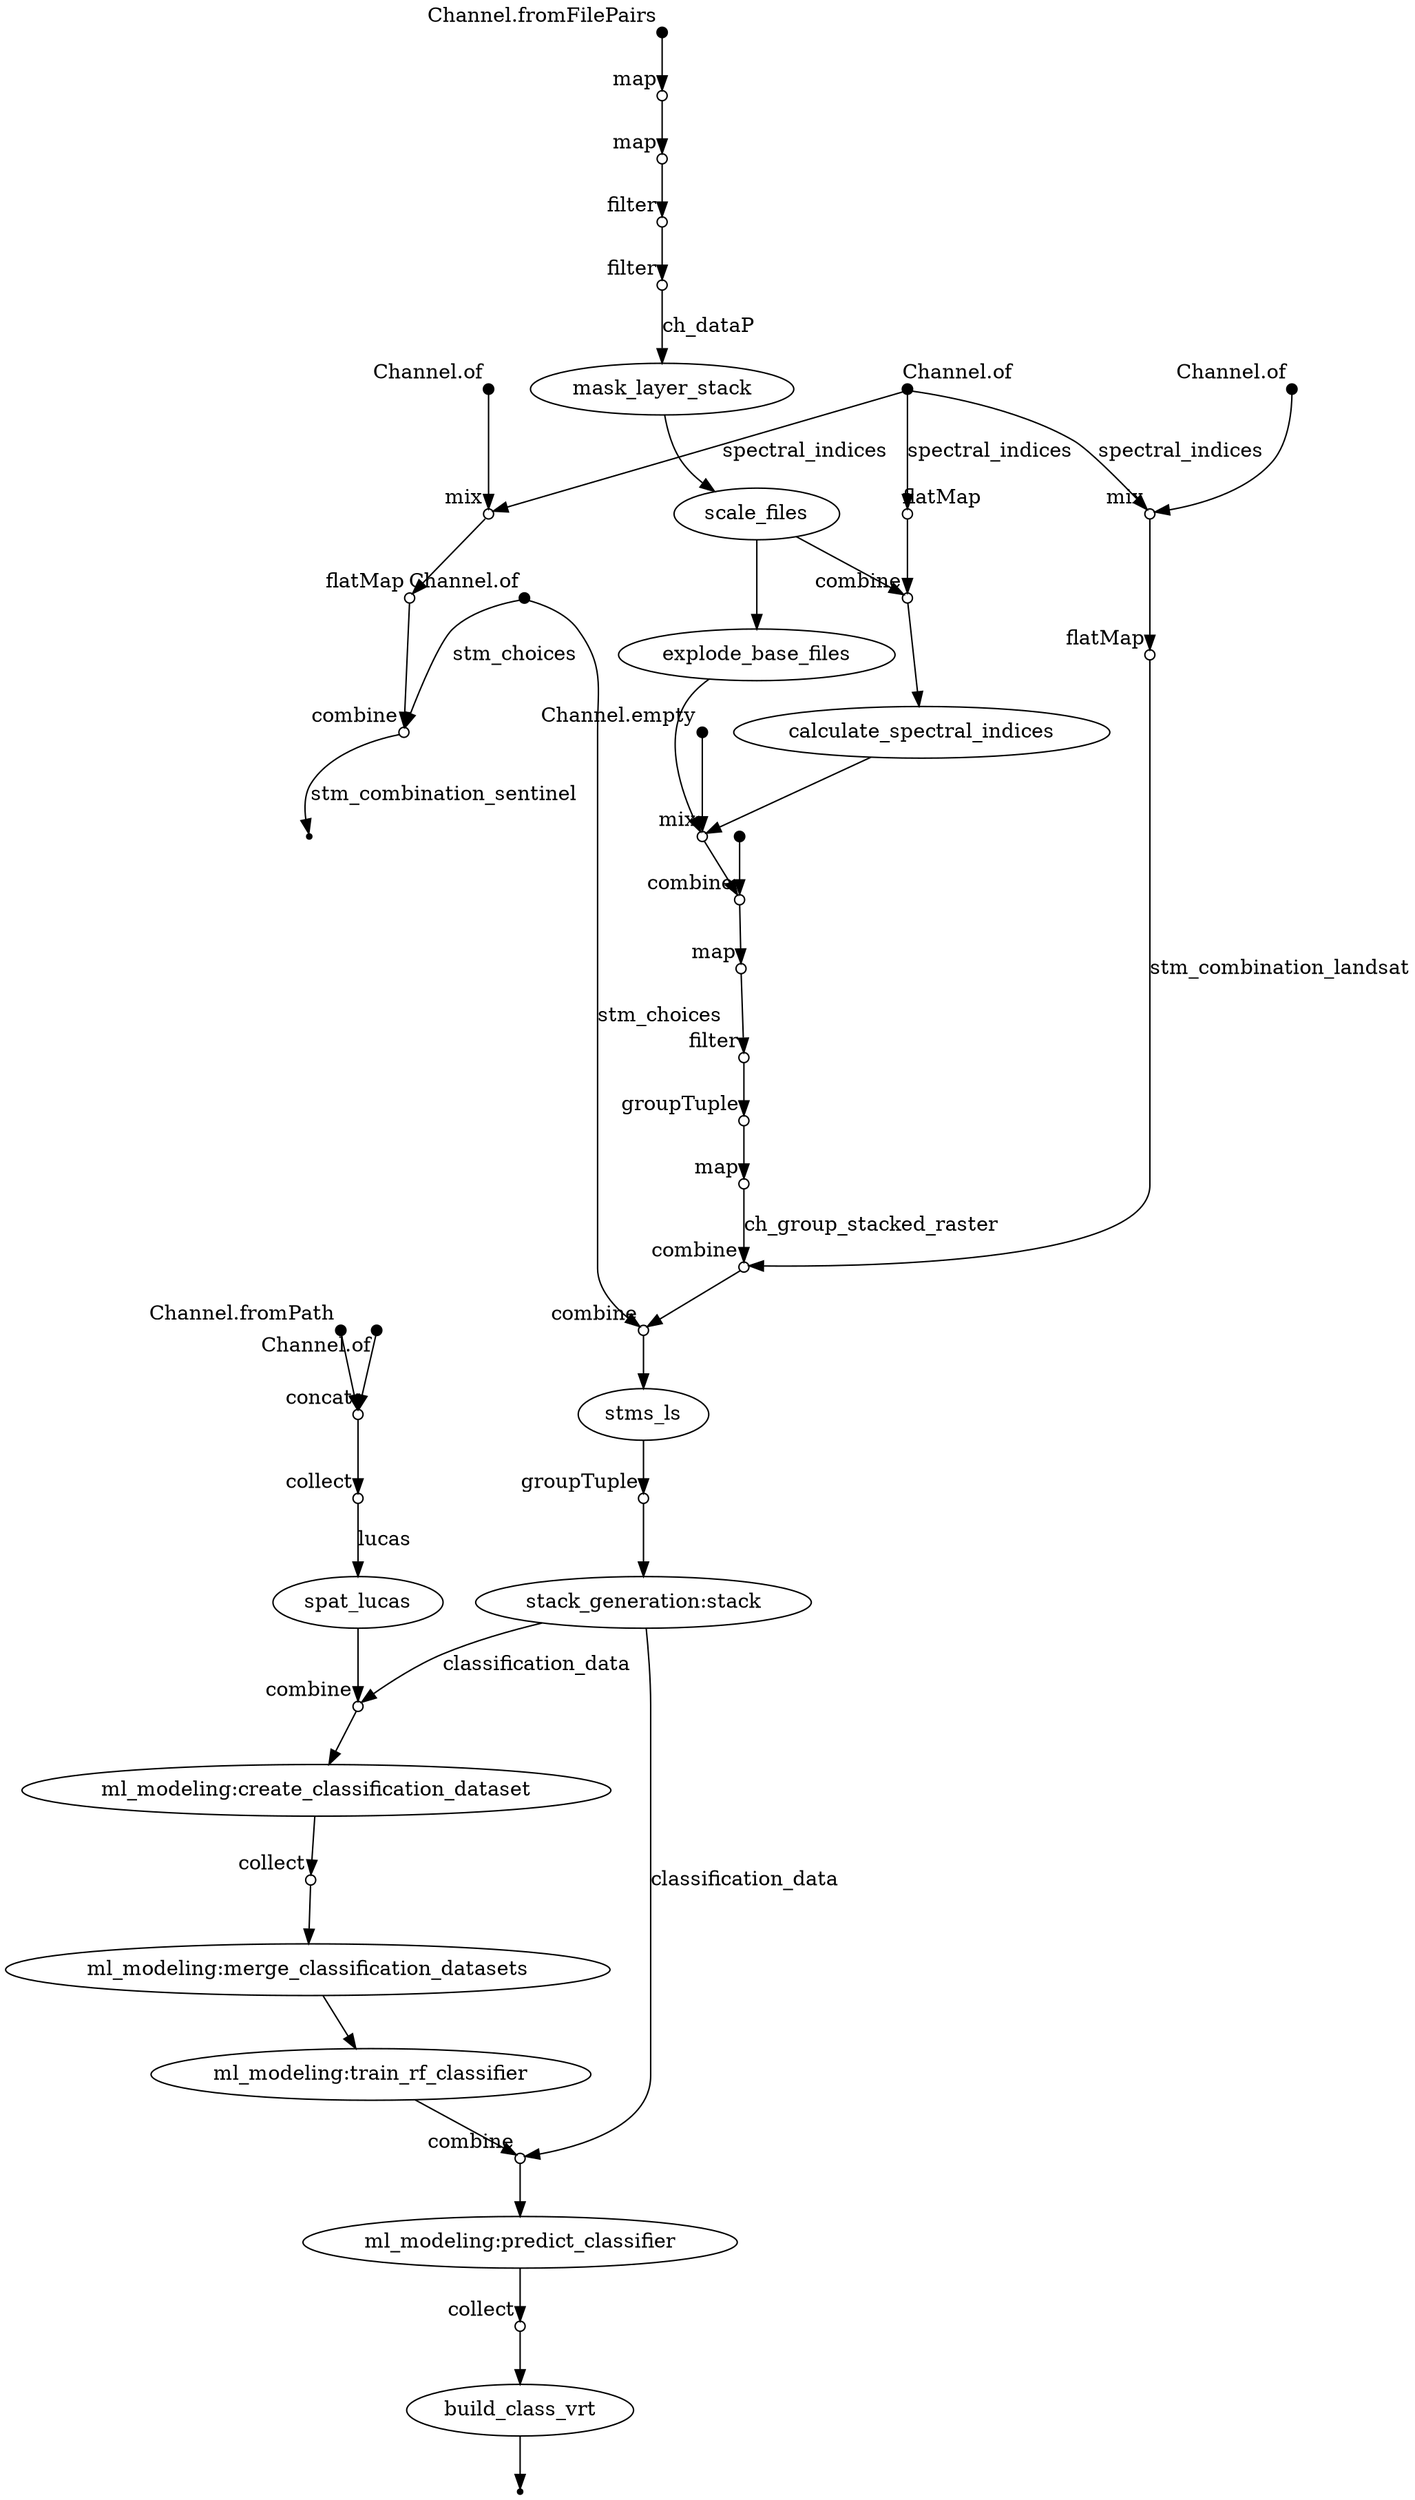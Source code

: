 digraph "dag" {
p0 [shape=point,label="",fixedsize=true,width=0.1,xlabel="Channel.fromPath"];
p2 [shape=circle,label="",fixedsize=true,width=0.1,xlabel="concat"];
p0 -> p2;

p1 [shape=point,label="",fixedsize=true,width=0.1,xlabel="Channel.of"];
p2 [shape=circle,label="",fixedsize=true,width=0.1,xlabel="concat"];
p1 -> p2;

p2 [shape=circle,label="",fixedsize=true,width=0.1,xlabel="concat"];
p3 [shape=circle,label="",fixedsize=true,width=0.1,xlabel="collect"];
p2 -> p3;

p3 [shape=circle,label="",fixedsize=true,width=0.1,xlabel="collect"];
p4 [label="spat_lucas"];
p3 -> p4 [label="lucas"];

p4 [label="spat_lucas"];
p39 [shape=circle,label="",fixedsize=true,width=0.1,xlabel="combine"];
p4 -> p39;

p5 [shape=point,label="",fixedsize=true,width=0.1,xlabel="Channel.of"];
p8 [shape=circle,label="",fixedsize=true,width=0.1,xlabel="mix"];
p5 -> p8 [label="spectral_indices"];

p6 [shape=point,label="",fixedsize=true,width=0.1,xlabel="Channel.of"];
p10 [shape=circle,label="",fixedsize=true,width=0.1,xlabel="combine"];
p6 -> p10 [label="stm_choices"];

p7 [shape=point,label="",fixedsize=true,width=0.1,xlabel="Channel.of"];
p8 [shape=circle,label="",fixedsize=true,width=0.1,xlabel="mix"];
p7 -> p8;

p8 [shape=circle,label="",fixedsize=true,width=0.1,xlabel="mix"];
p9 [shape=circle,label="",fixedsize=true,width=0.1,xlabel="flatMap"];
p8 -> p9;

p9 [shape=circle,label="",fixedsize=true,width=0.1,xlabel="flatMap"];
p10 [shape=circle,label="",fixedsize=true,width=0.1,xlabel="combine"];
p9 -> p10;

p10 [shape=circle,label="",fixedsize=true,width=0.1,xlabel="combine"];
p11 [shape=point];
p10 -> p11 [label="stm_combination_sentinel"];

p12 [shape=point,label="",fixedsize=true,width=0.1,xlabel="Channel.of"];
p13 [shape=circle,label="",fixedsize=true,width=0.1,xlabel="mix"];
p12 -> p13;

p5 [shape=point,label="",fixedsize=true,width=0.1,xlabel="Channel.of"];
p13 [shape=circle,label="",fixedsize=true,width=0.1,xlabel="mix"];
p5 -> p13 [label="spectral_indices"];

p13 [shape=circle,label="",fixedsize=true,width=0.1,xlabel="mix"];
p14 [shape=circle,label="",fixedsize=true,width=0.1,xlabel="flatMap"];
p13 -> p14;

p14 [shape=circle,label="",fixedsize=true,width=0.1,xlabel="flatMap"];
p34 [shape=circle,label="",fixedsize=true,width=0.1,xlabel="combine"];
p14 -> p34 [label="stm_combination_landsat"];

p15 [shape=point,label="",fixedsize=true,width=0.1,xlabel="Channel.fromFilePairs"];
p16 [shape=circle,label="",fixedsize=true,width=0.1,xlabel="map"];
p15 -> p16;

p16 [shape=circle,label="",fixedsize=true,width=0.1,xlabel="map"];
p17 [shape=circle,label="",fixedsize=true,width=0.1,xlabel="map"];
p16 -> p17;

p17 [shape=circle,label="",fixedsize=true,width=0.1,xlabel="map"];
p18 [shape=circle,label="",fixedsize=true,width=0.1,xlabel="filter"];
p17 -> p18;

p18 [shape=circle,label="",fixedsize=true,width=0.1,xlabel="filter"];
p19 [shape=circle,label="",fixedsize=true,width=0.1,xlabel="filter"];
p18 -> p19;

p19 [shape=circle,label="",fixedsize=true,width=0.1,xlabel="filter"];
p20 [label="mask_layer_stack"];
p19 -> p20 [label="ch_dataP"];

p20 [label="mask_layer_stack"];
p21 [label="scale_files"];
p20 -> p21;

p21 [label="scale_files"];
p23 [shape=circle,label="",fixedsize=true,width=0.1,xlabel="combine"];
p21 -> p23;

p5 [shape=point,label="",fixedsize=true,width=0.1,xlabel="Channel.of"];
p22 [shape=circle,label="",fixedsize=true,width=0.1,xlabel="flatMap"];
p5 -> p22 [label="spectral_indices"];

p22 [shape=circle,label="",fixedsize=true,width=0.1,xlabel="flatMap"];
p23 [shape=circle,label="",fixedsize=true,width=0.1,xlabel="combine"];
p22 -> p23;

p23 [shape=circle,label="",fixedsize=true,width=0.1,xlabel="combine"];
p24 [label="calculate_spectral_indices"];
p23 -> p24;

p24 [label="calculate_spectral_indices"];
p27 [shape=circle,label="",fixedsize=true,width=0.1,xlabel="mix"];
p24 -> p27;

p21 [label="scale_files"];
p25 [label="explode_base_files"];
p21 -> p25;

p25 [label="explode_base_files"];
p27 [shape=circle,label="",fixedsize=true,width=0.1,xlabel="mix"];
p25 -> p27;

p26 [shape=point,label="",fixedsize=true,width=0.1,xlabel="Channel.empty"];
p27 [shape=circle,label="",fixedsize=true,width=0.1,xlabel="mix"];
p26 -> p27;

p27 [shape=circle,label="",fixedsize=true,width=0.1,xlabel="mix"];
p29 [shape=circle,label="",fixedsize=true,width=0.1,xlabel="combine"];
p27 -> p29;

p28 [shape=point,label="",fixedsize=true,width=0.1];
p29 [shape=circle,label="",fixedsize=true,width=0.1,xlabel="combine"];
p28 -> p29;

p29 [shape=circle,label="",fixedsize=true,width=0.1,xlabel="combine"];
p30 [shape=circle,label="",fixedsize=true,width=0.1,xlabel="map"];
p29 -> p30;

p30 [shape=circle,label="",fixedsize=true,width=0.1,xlabel="map"];
p31 [shape=circle,label="",fixedsize=true,width=0.1,xlabel="filter"];
p30 -> p31;

p31 [shape=circle,label="",fixedsize=true,width=0.1,xlabel="filter"];
p32 [shape=circle,label="",fixedsize=true,width=0.1,xlabel="groupTuple"];
p31 -> p32;

p32 [shape=circle,label="",fixedsize=true,width=0.1,xlabel="groupTuple"];
p33 [shape=circle,label="",fixedsize=true,width=0.1,xlabel="map"];
p32 -> p33;

p33 [shape=circle,label="",fixedsize=true,width=0.1,xlabel="map"];
p34 [shape=circle,label="",fixedsize=true,width=0.1,xlabel="combine"];
p33 -> p34 [label="ch_group_stacked_raster"];

p34 [shape=circle,label="",fixedsize=true,width=0.1,xlabel="combine"];
p35 [shape=circle,label="",fixedsize=true,width=0.1,xlabel="combine"];
p34 -> p35;

p6 [shape=point,label="",fixedsize=true,width=0.1,xlabel="Channel.of"];
p35 [shape=circle,label="",fixedsize=true,width=0.1,xlabel="combine"];
p6 -> p35 [label="stm_choices"];

p35 [shape=circle,label="",fixedsize=true,width=0.1,xlabel="combine"];
p36 [label="stms_ls"];
p35 -> p36;

p36 [label="stms_ls"];
p37 [shape=circle,label="",fixedsize=true,width=0.1,xlabel="groupTuple"];
p36 -> p37;

p37 [shape=circle,label="",fixedsize=true,width=0.1,xlabel="groupTuple"];
p38 [label="stack_generation:stack"];
p37 -> p38;

p38 [label="stack_generation:stack"];
p39 [shape=circle,label="",fixedsize=true,width=0.1,xlabel="combine"];
p38 -> p39 [label="classification_data"];

p39 [shape=circle,label="",fixedsize=true,width=0.1,xlabel="combine"];
p40 [label="ml_modeling:create_classification_dataset"];
p39 -> p40;

p40 [label="ml_modeling:create_classification_dataset"];
p41 [shape=circle,label="",fixedsize=true,width=0.1,xlabel="collect"];
p40 -> p41;

p41 [shape=circle,label="",fixedsize=true,width=0.1,xlabel="collect"];
p42 [label="ml_modeling:merge_classification_datasets"];
p41 -> p42;

p42 [label="ml_modeling:merge_classification_datasets"];
p43 [label="ml_modeling:train_rf_classifier"];
p42 -> p43;

p43 [label="ml_modeling:train_rf_classifier"];
p44 [shape=circle,label="",fixedsize=true,width=0.1,xlabel="combine"];
p43 -> p44;

p38 [label="stack_generation:stack"];
p44 [shape=circle,label="",fixedsize=true,width=0.1,xlabel="combine"];
p38 -> p44 [label="classification_data"];

p44 [shape=circle,label="",fixedsize=true,width=0.1,xlabel="combine"];
p45 [label="ml_modeling:predict_classifier"];
p44 -> p45;

p45 [label="ml_modeling:predict_classifier"];
p46 [shape=circle,label="",fixedsize=true,width=0.1,xlabel="collect"];
p45 -> p46;

p46 [shape=circle,label="",fixedsize=true,width=0.1,xlabel="collect"];
p47 [label="build_class_vrt"];
p46 -> p47;

p47 [label="build_class_vrt"];
p48 [shape=point];
p47 -> p48;

}
